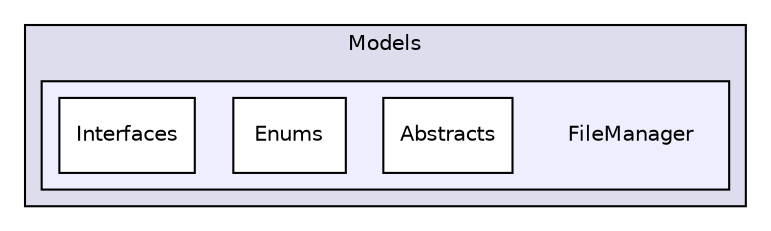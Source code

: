 digraph "MediaMotion/Assets/Scripts/Core/Models/FileManager" {
  compound=true
  node [ fontsize="10", fontname="Helvetica"];
  edge [ labelfontsize="10", labelfontname="Helvetica"];
  subgraph clusterdir_a17fdf3a251b95873916bb31bf26ef8b {
    graph [ bgcolor="#ddddee", pencolor="black", label="Models" fontname="Helvetica", fontsize="10", URL="dir_a17fdf3a251b95873916bb31bf26ef8b.html"]
  subgraph clusterdir_fb87bc092156023b07838f506e80d48b {
    graph [ bgcolor="#eeeeff", pencolor="black", label="" URL="dir_fb87bc092156023b07838f506e80d48b.html"];
    dir_fb87bc092156023b07838f506e80d48b [shape=plaintext label="FileManager"];
    dir_55d765ba08a5c30e28601e53e0ed4e2e [shape=box label="Abstracts" color="black" fillcolor="white" style="filled" URL="dir_55d765ba08a5c30e28601e53e0ed4e2e.html"];
    dir_edd4163d2768473664a9ea6d73f9ec3a [shape=box label="Enums" color="black" fillcolor="white" style="filled" URL="dir_edd4163d2768473664a9ea6d73f9ec3a.html"];
    dir_c34765f8cd24e4ffc9403be558788e85 [shape=box label="Interfaces" color="black" fillcolor="white" style="filled" URL="dir_c34765f8cd24e4ffc9403be558788e85.html"];
  }
  }
}
